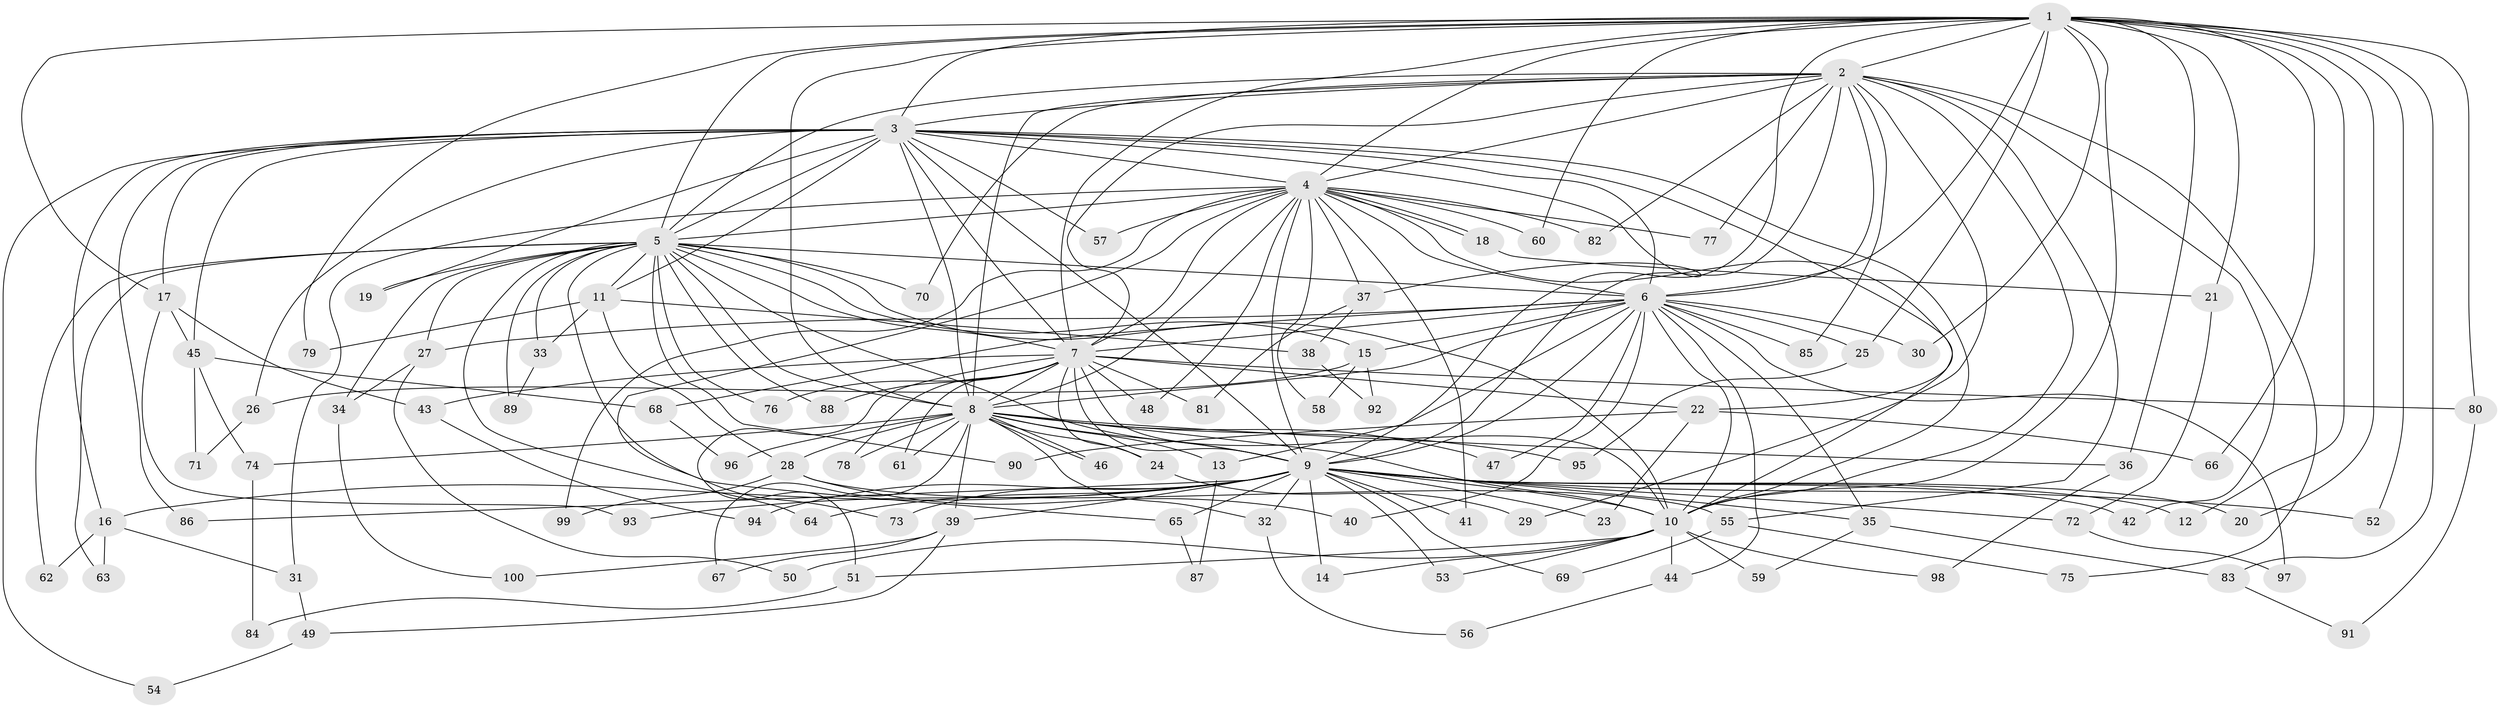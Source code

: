 // Generated by graph-tools (version 1.1) at 2025/38/02/21/25 10:38:52]
// undirected, 100 vertices, 225 edges
graph export_dot {
graph [start="1"]
  node [color=gray90,style=filled];
  1;
  2;
  3;
  4;
  5;
  6;
  7;
  8;
  9;
  10;
  11;
  12;
  13;
  14;
  15;
  16;
  17;
  18;
  19;
  20;
  21;
  22;
  23;
  24;
  25;
  26;
  27;
  28;
  29;
  30;
  31;
  32;
  33;
  34;
  35;
  36;
  37;
  38;
  39;
  40;
  41;
  42;
  43;
  44;
  45;
  46;
  47;
  48;
  49;
  50;
  51;
  52;
  53;
  54;
  55;
  56;
  57;
  58;
  59;
  60;
  61;
  62;
  63;
  64;
  65;
  66;
  67;
  68;
  69;
  70;
  71;
  72;
  73;
  74;
  75;
  76;
  77;
  78;
  79;
  80;
  81;
  82;
  83;
  84;
  85;
  86;
  87;
  88;
  89;
  90;
  91;
  92;
  93;
  94;
  95;
  96;
  97;
  98;
  99;
  100;
  1 -- 2;
  1 -- 3;
  1 -- 4;
  1 -- 5;
  1 -- 6;
  1 -- 7;
  1 -- 8;
  1 -- 9;
  1 -- 10;
  1 -- 12;
  1 -- 17;
  1 -- 20;
  1 -- 21;
  1 -- 25;
  1 -- 30;
  1 -- 36;
  1 -- 52;
  1 -- 60;
  1 -- 66;
  1 -- 79;
  1 -- 80;
  1 -- 83;
  2 -- 3;
  2 -- 4;
  2 -- 5;
  2 -- 6;
  2 -- 7;
  2 -- 8;
  2 -- 9;
  2 -- 10;
  2 -- 29;
  2 -- 42;
  2 -- 55;
  2 -- 70;
  2 -- 75;
  2 -- 77;
  2 -- 82;
  2 -- 85;
  3 -- 4;
  3 -- 5;
  3 -- 6;
  3 -- 7;
  3 -- 8;
  3 -- 9;
  3 -- 10;
  3 -- 11;
  3 -- 16;
  3 -- 17;
  3 -- 19;
  3 -- 22;
  3 -- 26;
  3 -- 37;
  3 -- 45;
  3 -- 54;
  3 -- 57;
  3 -- 86;
  4 -- 5;
  4 -- 6;
  4 -- 7;
  4 -- 8;
  4 -- 9;
  4 -- 10;
  4 -- 18;
  4 -- 18;
  4 -- 31;
  4 -- 37;
  4 -- 41;
  4 -- 48;
  4 -- 57;
  4 -- 58;
  4 -- 60;
  4 -- 73;
  4 -- 77;
  4 -- 82;
  4 -- 99;
  5 -- 6;
  5 -- 7;
  5 -- 8;
  5 -- 9;
  5 -- 10;
  5 -- 11;
  5 -- 15;
  5 -- 19;
  5 -- 27;
  5 -- 33;
  5 -- 34;
  5 -- 62;
  5 -- 63;
  5 -- 64;
  5 -- 65;
  5 -- 70;
  5 -- 76;
  5 -- 88;
  5 -- 89;
  5 -- 90;
  6 -- 7;
  6 -- 8;
  6 -- 9;
  6 -- 10;
  6 -- 13;
  6 -- 15;
  6 -- 25;
  6 -- 27;
  6 -- 30;
  6 -- 35;
  6 -- 40;
  6 -- 44;
  6 -- 47;
  6 -- 68;
  6 -- 85;
  6 -- 97;
  7 -- 8;
  7 -- 9;
  7 -- 10;
  7 -- 22;
  7 -- 24;
  7 -- 43;
  7 -- 48;
  7 -- 51;
  7 -- 61;
  7 -- 76;
  7 -- 78;
  7 -- 80;
  7 -- 81;
  7 -- 88;
  8 -- 9;
  8 -- 10;
  8 -- 13;
  8 -- 24;
  8 -- 28;
  8 -- 32;
  8 -- 36;
  8 -- 39;
  8 -- 46;
  8 -- 46;
  8 -- 47;
  8 -- 61;
  8 -- 67;
  8 -- 74;
  8 -- 78;
  8 -- 95;
  8 -- 96;
  9 -- 10;
  9 -- 12;
  9 -- 14;
  9 -- 16;
  9 -- 20;
  9 -- 23;
  9 -- 32;
  9 -- 35;
  9 -- 39;
  9 -- 41;
  9 -- 42;
  9 -- 52;
  9 -- 53;
  9 -- 64;
  9 -- 65;
  9 -- 69;
  9 -- 72;
  9 -- 73;
  9 -- 86;
  9 -- 93;
  9 -- 94;
  10 -- 14;
  10 -- 44;
  10 -- 50;
  10 -- 51;
  10 -- 53;
  10 -- 59;
  10 -- 98;
  11 -- 28;
  11 -- 33;
  11 -- 38;
  11 -- 79;
  13 -- 87;
  15 -- 26;
  15 -- 58;
  15 -- 92;
  16 -- 31;
  16 -- 62;
  16 -- 63;
  17 -- 43;
  17 -- 45;
  17 -- 93;
  18 -- 21;
  21 -- 72;
  22 -- 23;
  22 -- 66;
  22 -- 90;
  24 -- 29;
  25 -- 95;
  26 -- 71;
  27 -- 34;
  27 -- 50;
  28 -- 40;
  28 -- 55;
  28 -- 99;
  31 -- 49;
  32 -- 56;
  33 -- 89;
  34 -- 100;
  35 -- 59;
  35 -- 83;
  36 -- 98;
  37 -- 38;
  37 -- 81;
  38 -- 92;
  39 -- 49;
  39 -- 67;
  39 -- 100;
  43 -- 94;
  44 -- 56;
  45 -- 68;
  45 -- 71;
  45 -- 74;
  49 -- 54;
  51 -- 84;
  55 -- 69;
  55 -- 75;
  65 -- 87;
  68 -- 96;
  72 -- 97;
  74 -- 84;
  80 -- 91;
  83 -- 91;
}
